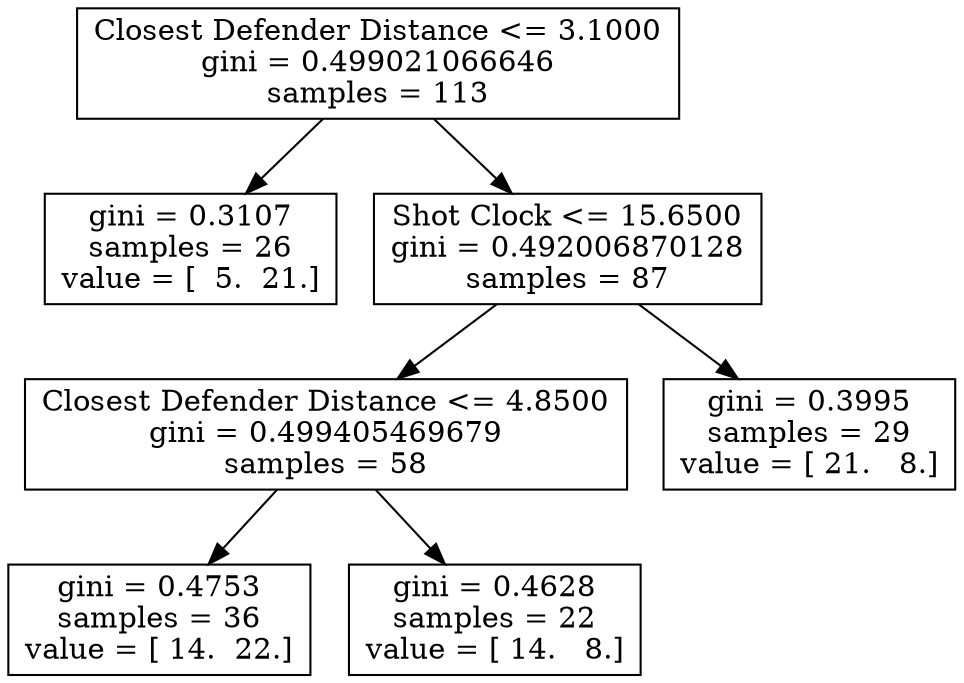 digraph Tree {
0 [label="Closest Defender Distance <= 3.1000\ngini = 0.499021066646\nsamples = 113", shape="box"] ;
1 [label="gini = 0.3107\nsamples = 26\nvalue = [  5.  21.]", shape="box"] ;
0 -> 1 ;
2 [label="Shot Clock <= 15.6500\ngini = 0.492006870128\nsamples = 87", shape="box"] ;
0 -> 2 ;
3 [label="Closest Defender Distance <= 4.8500\ngini = 0.499405469679\nsamples = 58", shape="box"] ;
2 -> 3 ;
4 [label="gini = 0.4753\nsamples = 36\nvalue = [ 14.  22.]", shape="box"] ;
3 -> 4 ;
5 [label="gini = 0.4628\nsamples = 22\nvalue = [ 14.   8.]", shape="box"] ;
3 -> 5 ;
6 [label="gini = 0.3995\nsamples = 29\nvalue = [ 21.   8.]", shape="box"] ;
2 -> 6 ;
}